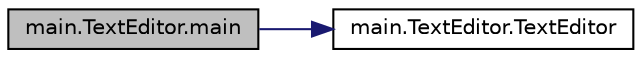 digraph "main.TextEditor.main"
{
  edge [fontname="Helvetica",fontsize="10",labelfontname="Helvetica",labelfontsize="10"];
  node [fontname="Helvetica",fontsize="10",shape=record];
  rankdir="LR";
  Node3 [label="main.TextEditor.main",height=0.2,width=0.4,color="black", fillcolor="grey75", style="filled", fontcolor="black"];
  Node3 -> Node4 [color="midnightblue",fontsize="10",style="solid",fontname="Helvetica"];
  Node4 [label="main.TextEditor.TextEditor",height=0.2,width=0.4,color="black", fillcolor="white", style="filled",URL="$classmain_1_1_text_editor.html#a964260b717cb756a5671175de739bd28"];
}
